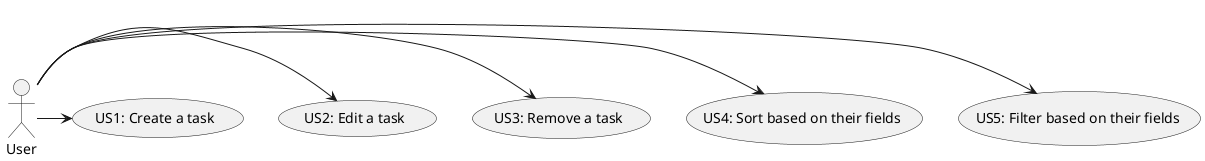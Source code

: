 @startuml  us.png
skinparam handwritten false
skinparam monochrome true
skinparam packageStyle rect
skinparam defaultFontName FG Virgil
skinparam shadowing false

User -> (US5: Filter based on their fields)
User -> (US4: Sort based on their fields)
User -> (US3: Remove a task)
User -> (US2: Edit a task)
User -> (US1: Create a task)





@enduml